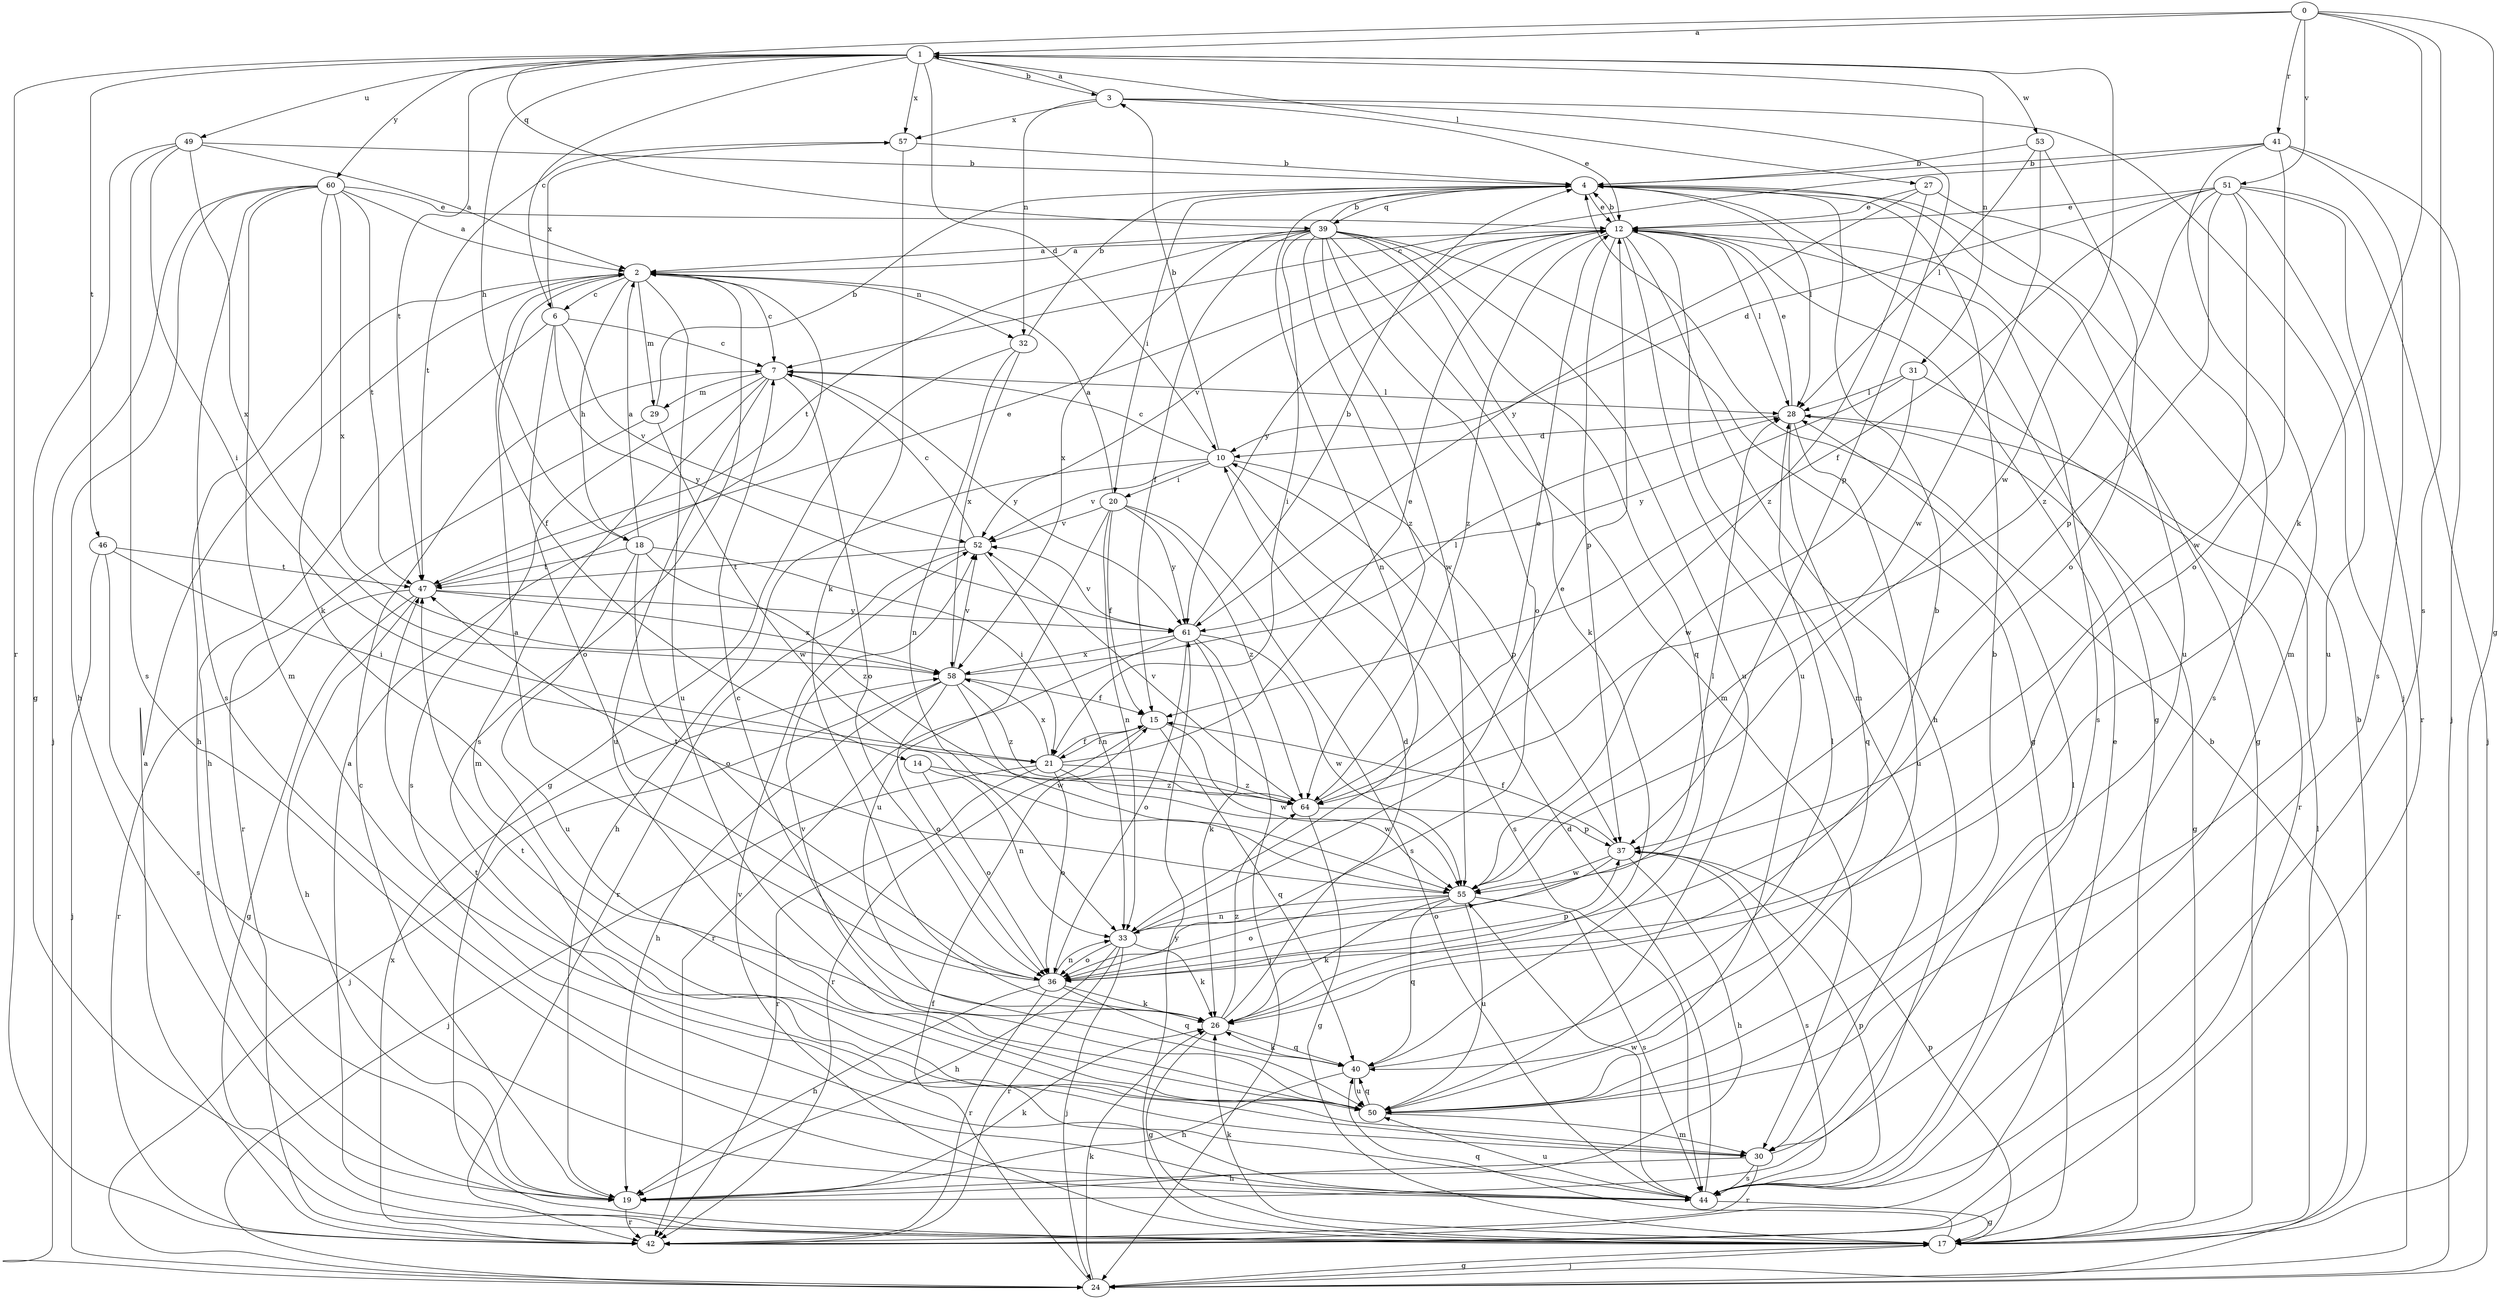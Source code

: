 strict digraph  {
0;
1;
2;
3;
4;
6;
7;
10;
12;
14;
15;
17;
18;
19;
20;
21;
24;
26;
27;
28;
29;
30;
31;
32;
33;
36;
37;
39;
40;
41;
42;
44;
46;
47;
49;
50;
51;
52;
53;
55;
57;
58;
60;
61;
64;
0 -> 1  [label=a];
0 -> 17  [label=g];
0 -> 26  [label=k];
0 -> 39  [label=q];
0 -> 41  [label=r];
0 -> 44  [label=s];
0 -> 51  [label=v];
1 -> 3  [label=b];
1 -> 6  [label=c];
1 -> 10  [label=d];
1 -> 18  [label=h];
1 -> 27  [label=l];
1 -> 31  [label=n];
1 -> 42  [label=r];
1 -> 46  [label=t];
1 -> 47  [label=t];
1 -> 49  [label=u];
1 -> 53  [label=w];
1 -> 55  [label=w];
1 -> 57  [label=x];
1 -> 60  [label=y];
2 -> 6  [label=c];
2 -> 7  [label=c];
2 -> 14  [label=f];
2 -> 18  [label=h];
2 -> 19  [label=h];
2 -> 29  [label=m];
2 -> 32  [label=n];
2 -> 44  [label=s];
2 -> 50  [label=u];
3 -> 1  [label=a];
3 -> 12  [label=e];
3 -> 24  [label=j];
3 -> 32  [label=n];
3 -> 37  [label=p];
3 -> 57  [label=x];
4 -> 12  [label=e];
4 -> 17  [label=g];
4 -> 20  [label=i];
4 -> 28  [label=l];
4 -> 33  [label=n];
4 -> 39  [label=q];
4 -> 50  [label=u];
6 -> 7  [label=c];
6 -> 19  [label=h];
6 -> 36  [label=o];
6 -> 52  [label=v];
6 -> 57  [label=x];
6 -> 61  [label=y];
7 -> 28  [label=l];
7 -> 29  [label=m];
7 -> 30  [label=m];
7 -> 36  [label=o];
7 -> 44  [label=s];
7 -> 50  [label=u];
7 -> 61  [label=y];
10 -> 3  [label=b];
10 -> 7  [label=c];
10 -> 19  [label=h];
10 -> 20  [label=i];
10 -> 37  [label=p];
10 -> 44  [label=s];
10 -> 52  [label=v];
12 -> 2  [label=a];
12 -> 4  [label=b];
12 -> 17  [label=g];
12 -> 19  [label=h];
12 -> 28  [label=l];
12 -> 30  [label=m];
12 -> 37  [label=p];
12 -> 44  [label=s];
12 -> 50  [label=u];
12 -> 52  [label=v];
12 -> 61  [label=y];
12 -> 64  [label=z];
14 -> 33  [label=n];
14 -> 36  [label=o];
14 -> 64  [label=z];
15 -> 21  [label=i];
15 -> 40  [label=q];
15 -> 42  [label=r];
15 -> 55  [label=w];
17 -> 2  [label=a];
17 -> 4  [label=b];
17 -> 24  [label=j];
17 -> 26  [label=k];
17 -> 28  [label=l];
17 -> 37  [label=p];
17 -> 40  [label=q];
17 -> 52  [label=v];
17 -> 61  [label=y];
18 -> 2  [label=a];
18 -> 21  [label=i];
18 -> 36  [label=o];
18 -> 47  [label=t];
18 -> 50  [label=u];
18 -> 64  [label=z];
19 -> 7  [label=c];
19 -> 26  [label=k];
19 -> 42  [label=r];
20 -> 2  [label=a];
20 -> 15  [label=f];
20 -> 33  [label=n];
20 -> 44  [label=s];
20 -> 50  [label=u];
20 -> 52  [label=v];
20 -> 61  [label=y];
20 -> 64  [label=z];
21 -> 12  [label=e];
21 -> 15  [label=f];
21 -> 24  [label=j];
21 -> 36  [label=o];
21 -> 42  [label=r];
21 -> 55  [label=w];
21 -> 58  [label=x];
21 -> 64  [label=z];
24 -> 4  [label=b];
24 -> 15  [label=f];
24 -> 17  [label=g];
24 -> 26  [label=k];
26 -> 4  [label=b];
26 -> 7  [label=c];
26 -> 10  [label=d];
26 -> 17  [label=g];
26 -> 40  [label=q];
26 -> 64  [label=z];
27 -> 12  [label=e];
27 -> 44  [label=s];
27 -> 61  [label=y];
27 -> 64  [label=z];
28 -> 10  [label=d];
28 -> 12  [label=e];
28 -> 17  [label=g];
28 -> 40  [label=q];
28 -> 50  [label=u];
29 -> 4  [label=b];
29 -> 42  [label=r];
29 -> 55  [label=w];
30 -> 19  [label=h];
30 -> 28  [label=l];
30 -> 42  [label=r];
30 -> 44  [label=s];
30 -> 47  [label=t];
31 -> 28  [label=l];
31 -> 42  [label=r];
31 -> 55  [label=w];
31 -> 61  [label=y];
32 -> 4  [label=b];
32 -> 17  [label=g];
32 -> 33  [label=n];
32 -> 58  [label=x];
33 -> 12  [label=e];
33 -> 19  [label=h];
33 -> 24  [label=j];
33 -> 26  [label=k];
33 -> 28  [label=l];
33 -> 36  [label=o];
33 -> 42  [label=r];
36 -> 2  [label=a];
36 -> 19  [label=h];
36 -> 26  [label=k];
36 -> 33  [label=n];
36 -> 37  [label=p];
36 -> 40  [label=q];
36 -> 42  [label=r];
37 -> 15  [label=f];
37 -> 19  [label=h];
37 -> 36  [label=o];
37 -> 44  [label=s];
37 -> 55  [label=w];
39 -> 2  [label=a];
39 -> 4  [label=b];
39 -> 15  [label=f];
39 -> 17  [label=g];
39 -> 21  [label=i];
39 -> 26  [label=k];
39 -> 30  [label=m];
39 -> 36  [label=o];
39 -> 40  [label=q];
39 -> 47  [label=t];
39 -> 50  [label=u];
39 -> 55  [label=w];
39 -> 58  [label=x];
39 -> 64  [label=z];
40 -> 19  [label=h];
40 -> 26  [label=k];
40 -> 28  [label=l];
40 -> 50  [label=u];
41 -> 4  [label=b];
41 -> 7  [label=c];
41 -> 24  [label=j];
41 -> 30  [label=m];
41 -> 36  [label=o];
41 -> 44  [label=s];
42 -> 2  [label=a];
42 -> 12  [label=e];
42 -> 58  [label=x];
44 -> 10  [label=d];
44 -> 17  [label=g];
44 -> 37  [label=p];
44 -> 50  [label=u];
44 -> 55  [label=w];
46 -> 21  [label=i];
46 -> 24  [label=j];
46 -> 44  [label=s];
46 -> 47  [label=t];
47 -> 12  [label=e];
47 -> 17  [label=g];
47 -> 19  [label=h];
47 -> 42  [label=r];
47 -> 58  [label=x];
47 -> 61  [label=y];
49 -> 2  [label=a];
49 -> 4  [label=b];
49 -> 17  [label=g];
49 -> 21  [label=i];
49 -> 44  [label=s];
49 -> 58  [label=x];
50 -> 4  [label=b];
50 -> 30  [label=m];
50 -> 40  [label=q];
50 -> 47  [label=t];
50 -> 52  [label=v];
51 -> 10  [label=d];
51 -> 12  [label=e];
51 -> 15  [label=f];
51 -> 24  [label=j];
51 -> 37  [label=p];
51 -> 42  [label=r];
51 -> 50  [label=u];
51 -> 55  [label=w];
51 -> 64  [label=z];
52 -> 7  [label=c];
52 -> 33  [label=n];
52 -> 42  [label=r];
52 -> 47  [label=t];
53 -> 4  [label=b];
53 -> 28  [label=l];
53 -> 36  [label=o];
53 -> 55  [label=w];
55 -> 26  [label=k];
55 -> 33  [label=n];
55 -> 36  [label=o];
55 -> 40  [label=q];
55 -> 44  [label=s];
55 -> 47  [label=t];
55 -> 50  [label=u];
57 -> 4  [label=b];
57 -> 26  [label=k];
57 -> 47  [label=t];
58 -> 15  [label=f];
58 -> 19  [label=h];
58 -> 24  [label=j];
58 -> 28  [label=l];
58 -> 36  [label=o];
58 -> 52  [label=v];
58 -> 55  [label=w];
58 -> 64  [label=z];
60 -> 2  [label=a];
60 -> 12  [label=e];
60 -> 19  [label=h];
60 -> 24  [label=j];
60 -> 26  [label=k];
60 -> 30  [label=m];
60 -> 44  [label=s];
60 -> 47  [label=t];
60 -> 58  [label=x];
61 -> 4  [label=b];
61 -> 24  [label=j];
61 -> 26  [label=k];
61 -> 36  [label=o];
61 -> 42  [label=r];
61 -> 52  [label=v];
61 -> 55  [label=w];
61 -> 58  [label=x];
64 -> 12  [label=e];
64 -> 17  [label=g];
64 -> 37  [label=p];
64 -> 52  [label=v];
}
